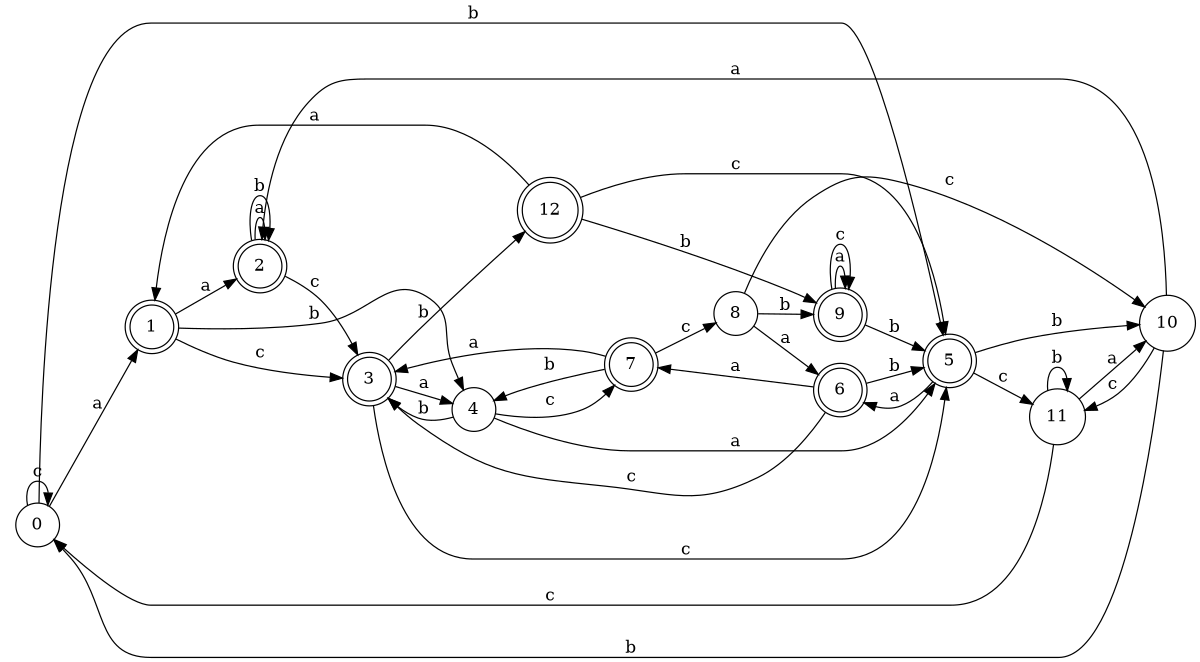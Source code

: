 digraph n11_10 {
__start0 [label="" shape="none"];

rankdir=LR;
size="8,5";

s0 [style="filled", color="black", fillcolor="white" shape="circle", label="0"];
s1 [style="rounded,filled", color="black", fillcolor="white" shape="doublecircle", label="1"];
s2 [style="rounded,filled", color="black", fillcolor="white" shape="doublecircle", label="2"];
s3 [style="rounded,filled", color="black", fillcolor="white" shape="doublecircle", label="3"];
s4 [style="filled", color="black", fillcolor="white" shape="circle", label="4"];
s5 [style="rounded,filled", color="black", fillcolor="white" shape="doublecircle", label="5"];
s6 [style="rounded,filled", color="black", fillcolor="white" shape="doublecircle", label="6"];
s7 [style="rounded,filled", color="black", fillcolor="white" shape="doublecircle", label="7"];
s8 [style="filled", color="black", fillcolor="white" shape="circle", label="8"];
s9 [style="rounded,filled", color="black", fillcolor="white" shape="doublecircle", label="9"];
s10 [style="filled", color="black", fillcolor="white" shape="circle", label="10"];
s11 [style="filled", color="black", fillcolor="white" shape="circle", label="11"];
s12 [style="rounded,filled", color="black", fillcolor="white" shape="doublecircle", label="12"];
s0 -> s1 [label="a"];
s0 -> s5 [label="b"];
s0 -> s0 [label="c"];
s1 -> s2 [label="a"];
s1 -> s4 [label="b"];
s1 -> s3 [label="c"];
s2 -> s2 [label="a"];
s2 -> s2 [label="b"];
s2 -> s3 [label="c"];
s3 -> s4 [label="a"];
s3 -> s12 [label="b"];
s3 -> s5 [label="c"];
s4 -> s5 [label="a"];
s4 -> s3 [label="b"];
s4 -> s7 [label="c"];
s5 -> s6 [label="a"];
s5 -> s10 [label="b"];
s5 -> s11 [label="c"];
s6 -> s7 [label="a"];
s6 -> s5 [label="b"];
s6 -> s3 [label="c"];
s7 -> s3 [label="a"];
s7 -> s4 [label="b"];
s7 -> s8 [label="c"];
s8 -> s6 [label="a"];
s8 -> s9 [label="b"];
s8 -> s10 [label="c"];
s9 -> s9 [label="a"];
s9 -> s5 [label="b"];
s9 -> s9 [label="c"];
s10 -> s2 [label="a"];
s10 -> s0 [label="b"];
s10 -> s11 [label="c"];
s11 -> s10 [label="a"];
s11 -> s11 [label="b"];
s11 -> s0 [label="c"];
s12 -> s1 [label="a"];
s12 -> s9 [label="b"];
s12 -> s5 [label="c"];

}